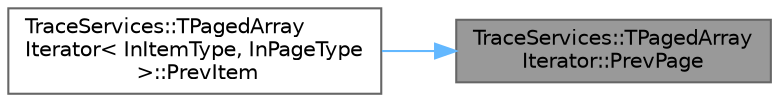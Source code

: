 digraph "TraceServices::TPagedArrayIterator::PrevPage"
{
 // INTERACTIVE_SVG=YES
 // LATEX_PDF_SIZE
  bgcolor="transparent";
  edge [fontname=Helvetica,fontsize=10,labelfontname=Helvetica,labelfontsize=10];
  node [fontname=Helvetica,fontsize=10,shape=box,height=0.2,width=0.4];
  rankdir="RL";
  Node1 [id="Node000001",label="TraceServices::TPagedArray\lIterator::PrevPage",height=0.2,width=0.4,color="gray40", fillcolor="grey60", style="filled", fontcolor="black",tooltip=" "];
  Node1 -> Node2 [id="edge1_Node000001_Node000002",dir="back",color="steelblue1",style="solid",tooltip=" "];
  Node2 [id="Node000002",label="TraceServices::TPagedArray\lIterator\< InItemType, InPageType\l \>::PrevItem",height=0.2,width=0.4,color="grey40", fillcolor="white", style="filled",URL="$d0/d22/classTraceServices_1_1TPagedArrayIterator.html#a5e9b5c12fc168b27ade194bf45b3b54b",tooltip=" "];
}
